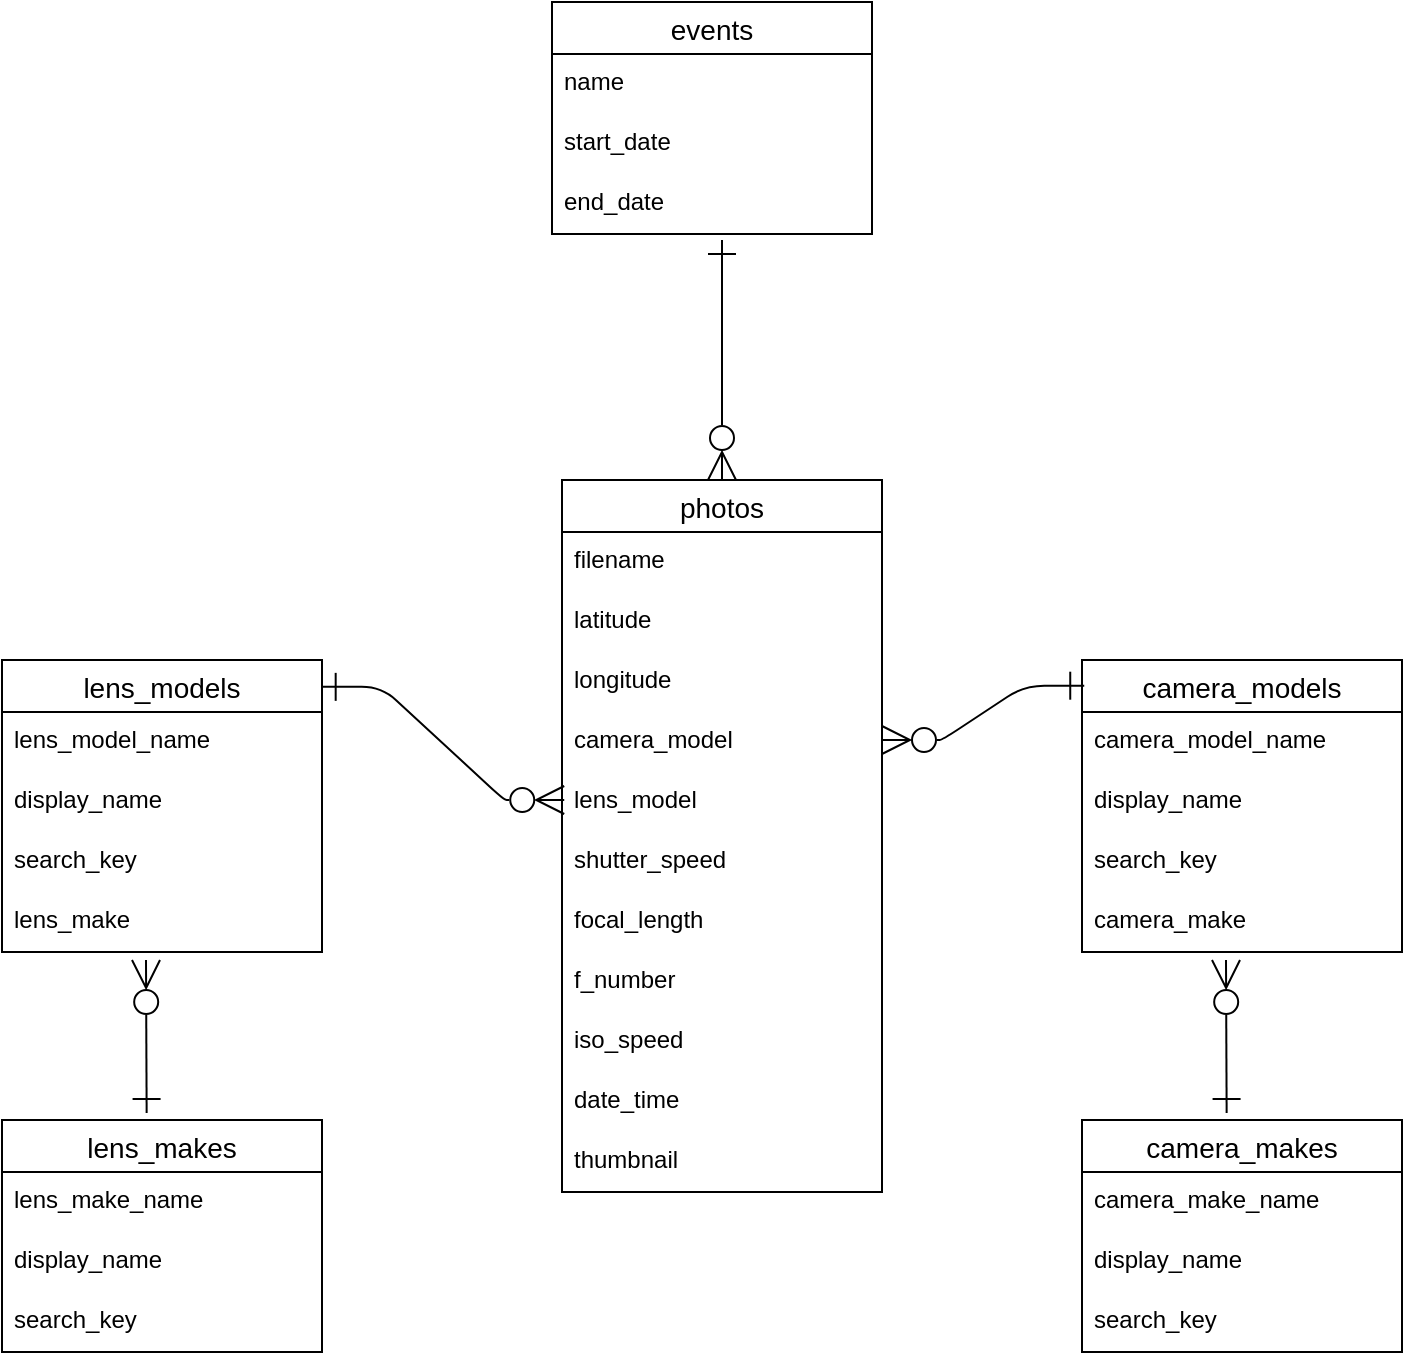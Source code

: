 <mxfile>
    <diagram id="0s77RjJIzUpeRmfy9CXF" name="ページ1">
        <mxGraphModel dx="757" dy="724" grid="1" gridSize="10" guides="0" tooltips="1" connect="1" arrows="1" fold="1" page="1" pageScale="1" pageWidth="827" pageHeight="1169" background="none" math="0" shadow="0">
            <root>
                <mxCell id="0"/>
                <mxCell id="1" parent="0"/>
                <mxCell id="49" value="photos" style="swimlane;fontStyle=0;childLayout=stackLayout;horizontal=1;startSize=26;horizontalStack=0;resizeParent=1;resizeParentMax=0;resizeLast=0;collapsible=1;marginBottom=0;align=center;fontSize=14;fillStyle=solid;" parent="1" vertex="1">
                    <mxGeometry x="340" y="369" width="160" height="356" as="geometry"/>
                </mxCell>
                <mxCell id="50" value="filename" style="text;strokeColor=none;fillColor=none;spacingLeft=4;spacingRight=4;overflow=hidden;rotatable=0;points=[[0,0.5],[1,0.5]];portConstraint=eastwest;fontSize=12;fillStyle=solid;" parent="49" vertex="1">
                    <mxGeometry y="26" width="160" height="30" as="geometry"/>
                </mxCell>
                <mxCell id="51" value="latitude" style="text;strokeColor=none;fillColor=none;spacingLeft=4;spacingRight=4;overflow=hidden;rotatable=0;points=[[0,0.5],[1,0.5]];portConstraint=eastwest;fontSize=12;fillStyle=solid;" parent="49" vertex="1">
                    <mxGeometry y="56" width="160" height="30" as="geometry"/>
                </mxCell>
                <mxCell id="52" value="longitude" style="text;strokeColor=none;fillColor=none;spacingLeft=4;spacingRight=4;overflow=hidden;rotatable=0;points=[[0,0.5],[1,0.5]];portConstraint=eastwest;fontSize=12;fillStyle=solid;" parent="49" vertex="1">
                    <mxGeometry y="86" width="160" height="30" as="geometry"/>
                </mxCell>
                <mxCell id="54" value="camera_model" style="text;strokeColor=none;fillColor=none;spacingLeft=4;spacingRight=4;overflow=hidden;rotatable=0;points=[[0,0.5],[1,0.5]];portConstraint=eastwest;fontSize=12;fillStyle=solid;" parent="49" vertex="1">
                    <mxGeometry y="116" width="160" height="30" as="geometry"/>
                </mxCell>
                <mxCell id="99" value="lens_model" style="text;strokeColor=none;fillColor=none;spacingLeft=4;spacingRight=4;overflow=hidden;rotatable=0;points=[[0,0.5],[1,0.5]];portConstraint=eastwest;fontSize=12;fillStyle=solid;" parent="49" vertex="1">
                    <mxGeometry y="146" width="160" height="30" as="geometry"/>
                </mxCell>
                <mxCell id="102" value="shutter_speed" style="text;strokeColor=none;fillColor=none;spacingLeft=4;spacingRight=4;overflow=hidden;rotatable=0;points=[[0,0.5],[1,0.5]];portConstraint=eastwest;fontSize=12;fillStyle=solid;" parent="49" vertex="1">
                    <mxGeometry y="176" width="160" height="30" as="geometry"/>
                </mxCell>
                <mxCell id="121" value="focal_length" style="text;strokeColor=none;fillColor=none;spacingLeft=4;spacingRight=4;overflow=hidden;rotatable=0;points=[[0,0.5],[1,0.5]];portConstraint=eastwest;fontSize=12;fillStyle=solid;" parent="49" vertex="1">
                    <mxGeometry y="206" width="160" height="30" as="geometry"/>
                </mxCell>
                <mxCell id="113" value="f_number" style="text;strokeColor=none;fillColor=none;spacingLeft=4;spacingRight=4;overflow=hidden;rotatable=0;points=[[0,0.5],[1,0.5]];portConstraint=eastwest;fontSize=12;fillStyle=solid;" parent="49" vertex="1">
                    <mxGeometry y="236" width="160" height="30" as="geometry"/>
                </mxCell>
                <mxCell id="119" value="iso_speed" style="text;strokeColor=none;fillColor=none;spacingLeft=4;spacingRight=4;overflow=hidden;rotatable=0;points=[[0,0.5],[1,0.5]];portConstraint=eastwest;fontSize=12;fillStyle=solid;" parent="49" vertex="1">
                    <mxGeometry y="266" width="160" height="30" as="geometry"/>
                </mxCell>
                <mxCell id="101" value="date_time" style="text;strokeColor=none;fillColor=none;spacingLeft=4;spacingRight=4;overflow=hidden;rotatable=0;points=[[0,0.5],[1,0.5]];portConstraint=eastwest;fontSize=12;fillStyle=solid;" parent="49" vertex="1">
                    <mxGeometry y="296" width="160" height="30" as="geometry"/>
                </mxCell>
                <mxCell id="112" value="thumbnail" style="text;strokeColor=none;fillColor=none;spacingLeft=4;spacingRight=4;overflow=hidden;rotatable=0;points=[[0,0.5],[1,0.5]];portConstraint=eastwest;fontSize=12;fillStyle=solid;" parent="49" vertex="1">
                    <mxGeometry y="326" width="160" height="30" as="geometry"/>
                </mxCell>
                <mxCell id="73" value="events" style="swimlane;fontStyle=0;childLayout=stackLayout;horizontal=1;startSize=26;horizontalStack=0;resizeParent=1;resizeParentMax=0;resizeLast=0;collapsible=1;marginBottom=0;align=center;fontSize=14;fillStyle=solid;" parent="1" vertex="1">
                    <mxGeometry x="335" y="130" width="160" height="116" as="geometry"/>
                </mxCell>
                <mxCell id="74" value="name" style="text;strokeColor=none;fillColor=none;spacingLeft=4;spacingRight=4;overflow=hidden;rotatable=0;points=[[0,0.5],[1,0.5]];portConstraint=eastwest;fontSize=12;fillStyle=solid;" parent="73" vertex="1">
                    <mxGeometry y="26" width="160" height="30" as="geometry"/>
                </mxCell>
                <mxCell id="75" value="start_date" style="text;strokeColor=none;fillColor=none;spacingLeft=4;spacingRight=4;overflow=hidden;rotatable=0;points=[[0,0.5],[1,0.5]];portConstraint=eastwest;fontSize=12;fillStyle=solid;" parent="73" vertex="1">
                    <mxGeometry y="56" width="160" height="30" as="geometry"/>
                </mxCell>
                <mxCell id="76" value="end_date" style="text;strokeColor=none;fillColor=none;spacingLeft=4;spacingRight=4;overflow=hidden;rotatable=0;points=[[0,0.5],[1,0.5]];portConstraint=eastwest;fontSize=12;fillStyle=solid;" parent="73" vertex="1">
                    <mxGeometry y="86" width="160" height="30" as="geometry"/>
                </mxCell>
                <mxCell id="98" value="" style="edgeStyle=segmentEdgeStyle;endArrow=ERzeroToMany;html=1;curved=0;rounded=0;endSize=12;startSize=12;endFill=0;startArrow=ERone;startFill=0;entryX=0.5;entryY=0;entryDx=0;entryDy=0;" parent="1" target="49" edge="1">
                    <mxGeometry width="50" height="50" relative="1" as="geometry">
                        <mxPoint x="420" y="249" as="sourcePoint"/>
                        <mxPoint x="420" y="359" as="targetPoint"/>
                    </mxGeometry>
                </mxCell>
                <mxCell id="122" value="camera_models" style="swimlane;fontStyle=0;childLayout=stackLayout;horizontal=1;startSize=26;horizontalStack=0;resizeParent=1;resizeParentMax=0;resizeLast=0;collapsible=1;marginBottom=0;align=center;fontSize=14;" parent="1" vertex="1">
                    <mxGeometry x="600" y="459" width="160" height="146" as="geometry"/>
                </mxCell>
                <mxCell id="123" value="camera_model_name" style="text;strokeColor=none;fillColor=none;spacingLeft=4;spacingRight=4;overflow=hidden;rotatable=0;points=[[0,0.5],[1,0.5]];portConstraint=eastwest;fontSize=12;" parent="122" vertex="1">
                    <mxGeometry y="26" width="160" height="30" as="geometry"/>
                </mxCell>
                <mxCell id="124" value="display_name" style="text;strokeColor=none;fillColor=none;spacingLeft=4;spacingRight=4;overflow=hidden;rotatable=0;points=[[0,0.5],[1,0.5]];portConstraint=eastwest;fontSize=12;" parent="122" vertex="1">
                    <mxGeometry y="56" width="160" height="30" as="geometry"/>
                </mxCell>
                <mxCell id="125" value="search_key" style="text;strokeColor=none;fillColor=none;spacingLeft=4;spacingRight=4;overflow=hidden;rotatable=0;points=[[0,0.5],[1,0.5]];portConstraint=eastwest;fontSize=12;" parent="122" vertex="1">
                    <mxGeometry y="86" width="160" height="30" as="geometry"/>
                </mxCell>
                <mxCell id="131" value="camera_make" style="text;strokeColor=none;fillColor=none;spacingLeft=4;spacingRight=4;overflow=hidden;rotatable=0;points=[[0,0.5],[1,0.5]];portConstraint=eastwest;fontSize=12;" parent="122" vertex="1">
                    <mxGeometry y="116" width="160" height="30" as="geometry"/>
                </mxCell>
                <mxCell id="130" value="" style="edgeStyle=entityRelationEdgeStyle;fontSize=12;html=1;endArrow=ERone;endFill=0;entryX=0.007;entryY=0.088;entryDx=0;entryDy=0;entryPerimeter=0;startArrow=ERzeroToMany;startFill=0;endSize=12;startSize=12;" parent="1" target="122" edge="1">
                    <mxGeometry width="100" height="100" relative="1" as="geometry">
                        <mxPoint x="500" y="499" as="sourcePoint"/>
                        <mxPoint x="600" y="399" as="targetPoint"/>
                    </mxGeometry>
                </mxCell>
                <mxCell id="132" value="camera_makes" style="swimlane;fontStyle=0;childLayout=stackLayout;horizontal=1;startSize=26;horizontalStack=0;resizeParent=1;resizeParentMax=0;resizeLast=0;collapsible=1;marginBottom=0;align=center;fontSize=14;" parent="1" vertex="1">
                    <mxGeometry x="600" y="689" width="160" height="116" as="geometry"/>
                </mxCell>
                <mxCell id="133" value="camera_make_name" style="text;strokeColor=none;fillColor=none;spacingLeft=4;spacingRight=4;overflow=hidden;rotatable=0;points=[[0,0.5],[1,0.5]];portConstraint=eastwest;fontSize=12;" parent="132" vertex="1">
                    <mxGeometry y="26" width="160" height="30" as="geometry"/>
                </mxCell>
                <mxCell id="134" value="display_name" style="text;strokeColor=none;fillColor=none;spacingLeft=4;spacingRight=4;overflow=hidden;rotatable=0;points=[[0,0.5],[1,0.5]];portConstraint=eastwest;fontSize=12;" parent="132" vertex="1">
                    <mxGeometry y="56" width="160" height="30" as="geometry"/>
                </mxCell>
                <mxCell id="135" value="search_key" style="text;strokeColor=none;fillColor=none;spacingLeft=4;spacingRight=4;overflow=hidden;rotatable=0;points=[[0,0.5],[1,0.5]];portConstraint=eastwest;fontSize=12;" parent="132" vertex="1">
                    <mxGeometry y="86" width="160" height="30" as="geometry"/>
                </mxCell>
                <mxCell id="138" value="" style="endArrow=ERone;html=1;rounded=0;startArrow=ERzeroToMany;startFill=0;endFill=0;entryX=0.452;entryY=-0.03;entryDx=0;entryDy=0;entryPerimeter=0;endSize=12;startSize=12;" parent="1" target="132" edge="1">
                    <mxGeometry relative="1" as="geometry">
                        <mxPoint x="672" y="609" as="sourcePoint"/>
                        <mxPoint x="672" y="679" as="targetPoint"/>
                    </mxGeometry>
                </mxCell>
                <mxCell id="139" value="lens_models" style="swimlane;fontStyle=0;childLayout=stackLayout;horizontal=1;startSize=26;horizontalStack=0;resizeParent=1;resizeParentMax=0;resizeLast=0;collapsible=1;marginBottom=0;align=center;fontSize=14;" parent="1" vertex="1">
                    <mxGeometry x="60" y="459" width="160" height="146" as="geometry"/>
                </mxCell>
                <mxCell id="140" value="lens_model_name" style="text;strokeColor=none;fillColor=none;spacingLeft=4;spacingRight=4;overflow=hidden;rotatable=0;points=[[0,0.5],[1,0.5]];portConstraint=eastwest;fontSize=12;" parent="139" vertex="1">
                    <mxGeometry y="26" width="160" height="30" as="geometry"/>
                </mxCell>
                <mxCell id="141" value="display_name" style="text;strokeColor=none;fillColor=none;spacingLeft=4;spacingRight=4;overflow=hidden;rotatable=0;points=[[0,0.5],[1,0.5]];portConstraint=eastwest;fontSize=12;" parent="139" vertex="1">
                    <mxGeometry y="56" width="160" height="30" as="geometry"/>
                </mxCell>
                <mxCell id="142" value="search_key" style="text;strokeColor=none;fillColor=none;spacingLeft=4;spacingRight=4;overflow=hidden;rotatable=0;points=[[0,0.5],[1,0.5]];portConstraint=eastwest;fontSize=12;" parent="139" vertex="1">
                    <mxGeometry y="86" width="160" height="30" as="geometry"/>
                </mxCell>
                <mxCell id="143" value="lens_make" style="text;strokeColor=none;fillColor=none;spacingLeft=4;spacingRight=4;overflow=hidden;rotatable=0;points=[[0,0.5],[1,0.5]];portConstraint=eastwest;fontSize=12;" parent="139" vertex="1">
                    <mxGeometry y="116" width="160" height="30" as="geometry"/>
                </mxCell>
                <mxCell id="144" value="lens_makes" style="swimlane;fontStyle=0;childLayout=stackLayout;horizontal=1;startSize=26;horizontalStack=0;resizeParent=1;resizeParentMax=0;resizeLast=0;collapsible=1;marginBottom=0;align=center;fontSize=14;" parent="1" vertex="1">
                    <mxGeometry x="60" y="689" width="160" height="116" as="geometry"/>
                </mxCell>
                <mxCell id="145" value="lens_make_name" style="text;strokeColor=none;fillColor=none;spacingLeft=4;spacingRight=4;overflow=hidden;rotatable=0;points=[[0,0.5],[1,0.5]];portConstraint=eastwest;fontSize=12;" parent="144" vertex="1">
                    <mxGeometry y="26" width="160" height="30" as="geometry"/>
                </mxCell>
                <mxCell id="146" value="display_name" style="text;strokeColor=none;fillColor=none;spacingLeft=4;spacingRight=4;overflow=hidden;rotatable=0;points=[[0,0.5],[1,0.5]];portConstraint=eastwest;fontSize=12;" parent="144" vertex="1">
                    <mxGeometry y="56" width="160" height="30" as="geometry"/>
                </mxCell>
                <mxCell id="147" value="search_key" style="text;strokeColor=none;fillColor=none;spacingLeft=4;spacingRight=4;overflow=hidden;rotatable=0;points=[[0,0.5],[1,0.5]];portConstraint=eastwest;fontSize=12;" parent="144" vertex="1">
                    <mxGeometry y="86" width="160" height="30" as="geometry"/>
                </mxCell>
                <mxCell id="148" value="" style="endArrow=ERone;html=1;rounded=0;startArrow=ERzeroToMany;startFill=0;endFill=0;entryX=0.452;entryY=-0.03;entryDx=0;entryDy=0;entryPerimeter=0;endSize=12;startSize=12;" parent="1" target="144" edge="1">
                    <mxGeometry relative="1" as="geometry">
                        <mxPoint x="132" y="609" as="sourcePoint"/>
                        <mxPoint x="132" y="679" as="targetPoint"/>
                    </mxGeometry>
                </mxCell>
                <mxCell id="149" value="" style="edgeStyle=entityRelationEdgeStyle;fontSize=12;html=1;endArrow=ERzeroToMany;endFill=0;entryX=0.007;entryY=0.088;entryDx=0;entryDy=0;entryPerimeter=0;startArrow=ERone;startFill=0;endSize=12;startSize=12;exitX=0.999;exitY=0.092;exitDx=0;exitDy=0;exitPerimeter=0;" parent="1" source="139" edge="1">
                    <mxGeometry width="100" height="100" relative="1" as="geometry">
                        <mxPoint x="240" y="556.15" as="sourcePoint"/>
                        <mxPoint x="341.12" y="528.998" as="targetPoint"/>
                    </mxGeometry>
                </mxCell>
            </root>
        </mxGraphModel>
    </diagram>
</mxfile>
